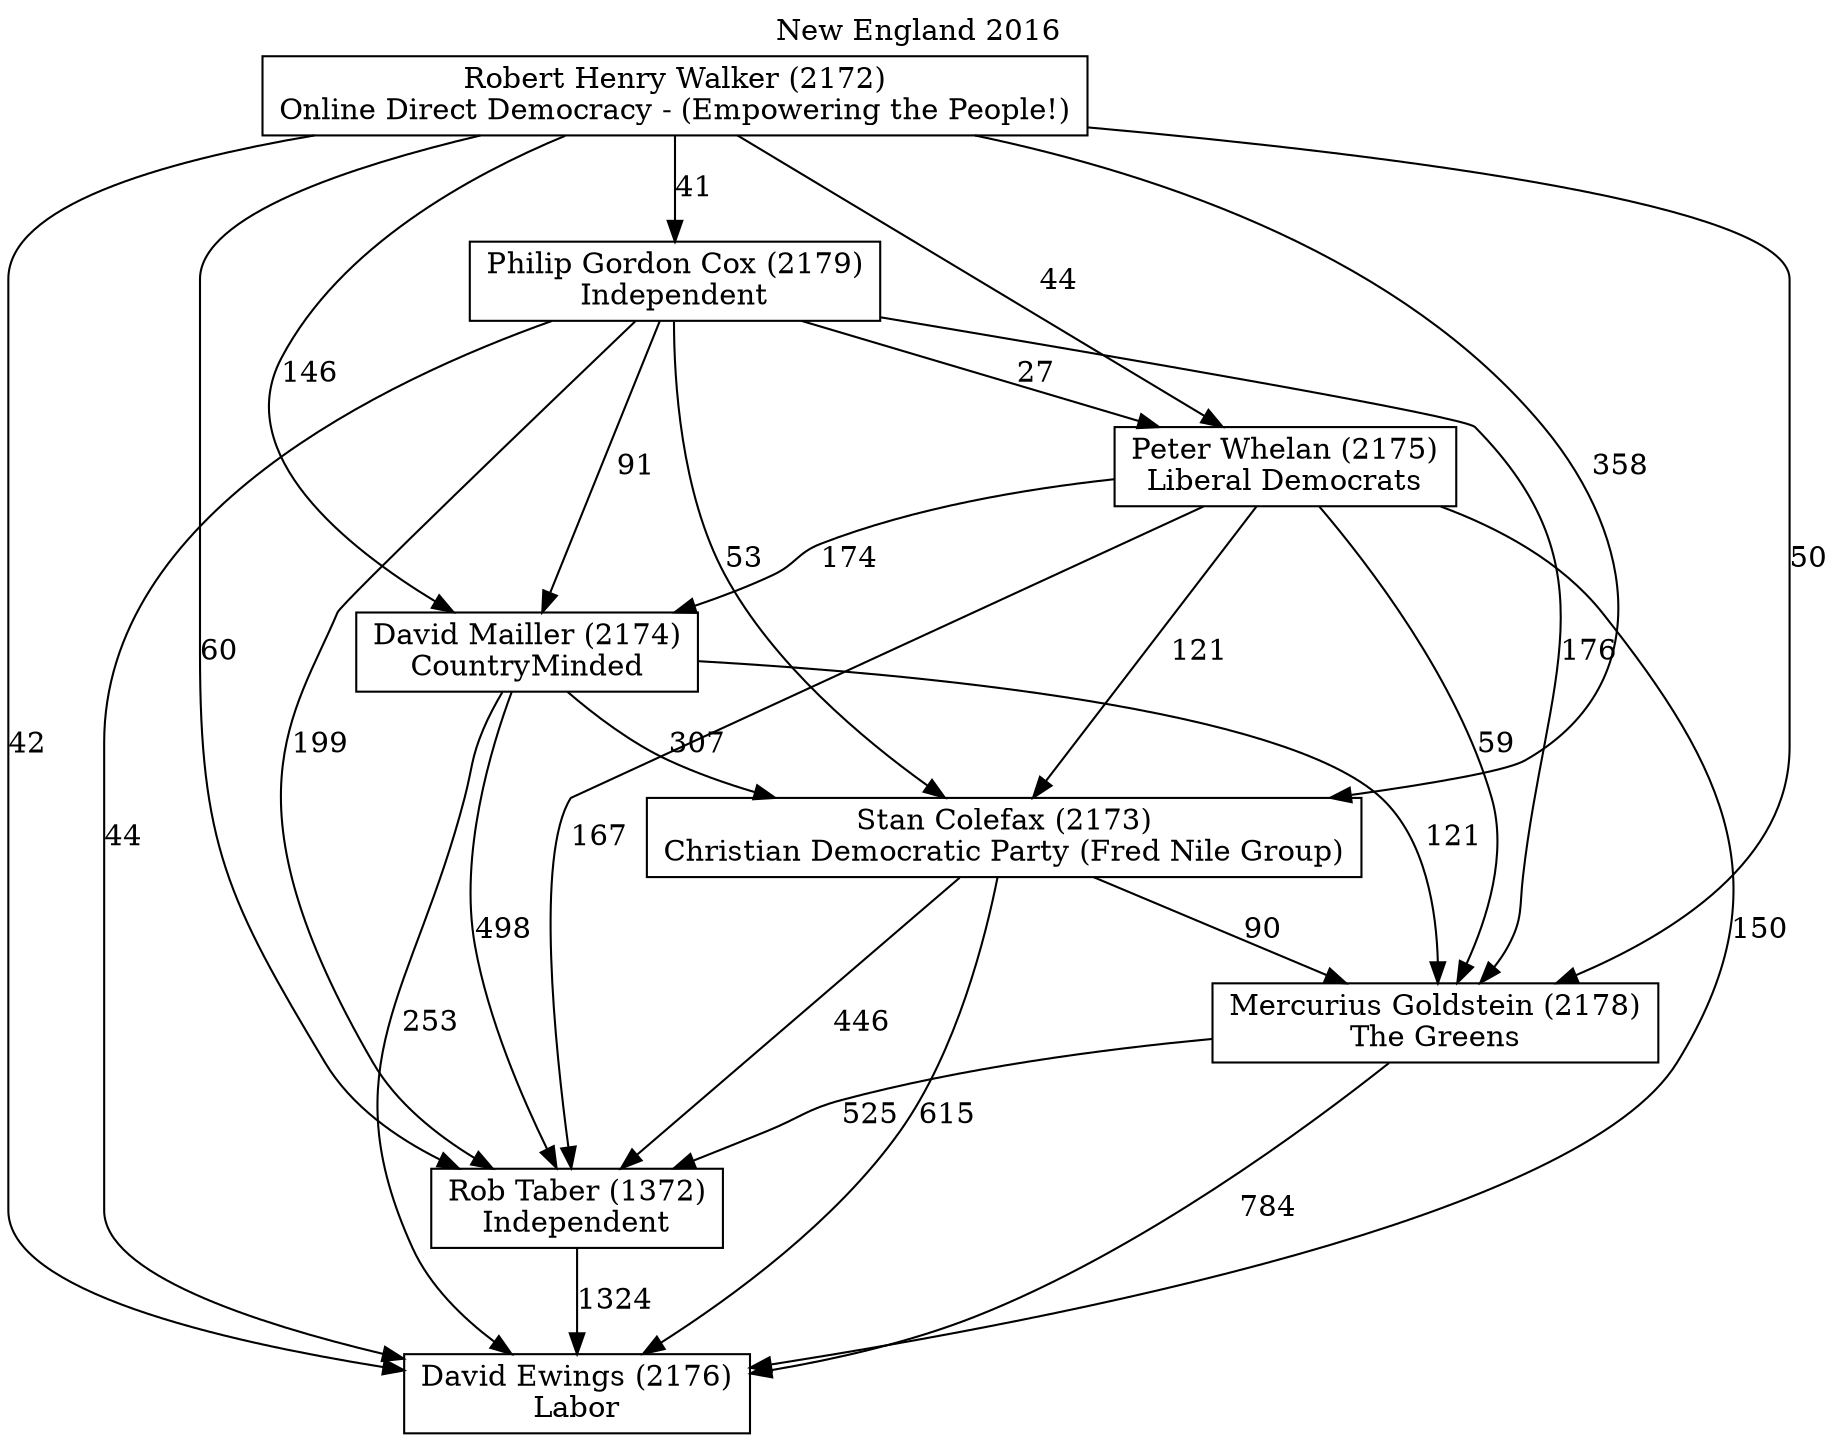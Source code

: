 // House preference flow
digraph "David Ewings (2176)_New England_2016" {
	graph [label="New England 2016" labelloc=t mclimit=10]
	node [shape=box]
	"Stan Colefax (2173)" [label="Stan Colefax (2173)
Christian Democratic Party (Fred Nile Group)"]
	"Philip Gordon Cox (2179)" [label="Philip Gordon Cox (2179)
Independent"]
	"David Ewings (2176)" [label="David Ewings (2176)
Labor"]
	"Mercurius Goldstein (2178)" [label="Mercurius Goldstein (2178)
The Greens"]
	"David Mailler (2174)" [label="David Mailler (2174)
CountryMinded"]
	"Rob Taber (1372)" [label="Rob Taber (1372)
Independent"]
	"Peter Whelan (2175)" [label="Peter Whelan (2175)
Liberal Democrats"]
	"Robert Henry Walker (2172)" [label="Robert Henry Walker (2172)
Online Direct Democracy - (Empowering the People!)"]
	"David Mailler (2174)" -> "Rob Taber (1372)" [label=498]
	"Robert Henry Walker (2172)" -> "Philip Gordon Cox (2179)" [label=41]
	"Philip Gordon Cox (2179)" -> "David Ewings (2176)" [label=44]
	"Stan Colefax (2173)" -> "David Ewings (2176)" [label=615]
	"David Mailler (2174)" -> "David Ewings (2176)" [label=253]
	"Peter Whelan (2175)" -> "Rob Taber (1372)" [label=167]
	"Peter Whelan (2175)" -> "Stan Colefax (2173)" [label=121]
	"Philip Gordon Cox (2179)" -> "David Mailler (2174)" [label=91]
	"Robert Henry Walker (2172)" -> "Stan Colefax (2173)" [label=358]
	"Robert Henry Walker (2172)" -> "Rob Taber (1372)" [label=60]
	"Robert Henry Walker (2172)" -> "Mercurius Goldstein (2178)" [label=50]
	"David Mailler (2174)" -> "Mercurius Goldstein (2178)" [label=121]
	"Robert Henry Walker (2172)" -> "David Mailler (2174)" [label=146]
	"Philip Gordon Cox (2179)" -> "Stan Colefax (2173)" [label=53]
	"Philip Gordon Cox (2179)" -> "Peter Whelan (2175)" [label=27]
	"Mercurius Goldstein (2178)" -> "Rob Taber (1372)" [label=525]
	"Philip Gordon Cox (2179)" -> "Mercurius Goldstein (2178)" [label=176]
	"Philip Gordon Cox (2179)" -> "Rob Taber (1372)" [label=199]
	"Peter Whelan (2175)" -> "David Mailler (2174)" [label=174]
	"Stan Colefax (2173)" -> "Mercurius Goldstein (2178)" [label=90]
	"Mercurius Goldstein (2178)" -> "David Ewings (2176)" [label=784]
	"Robert Henry Walker (2172)" -> "David Ewings (2176)" [label=42]
	"Peter Whelan (2175)" -> "David Ewings (2176)" [label=150]
	"Peter Whelan (2175)" -> "Mercurius Goldstein (2178)" [label=59]
	"David Mailler (2174)" -> "Stan Colefax (2173)" [label=307]
	"Robert Henry Walker (2172)" -> "Peter Whelan (2175)" [label=44]
	"Rob Taber (1372)" -> "David Ewings (2176)" [label=1324]
	"Stan Colefax (2173)" -> "Rob Taber (1372)" [label=446]
}

